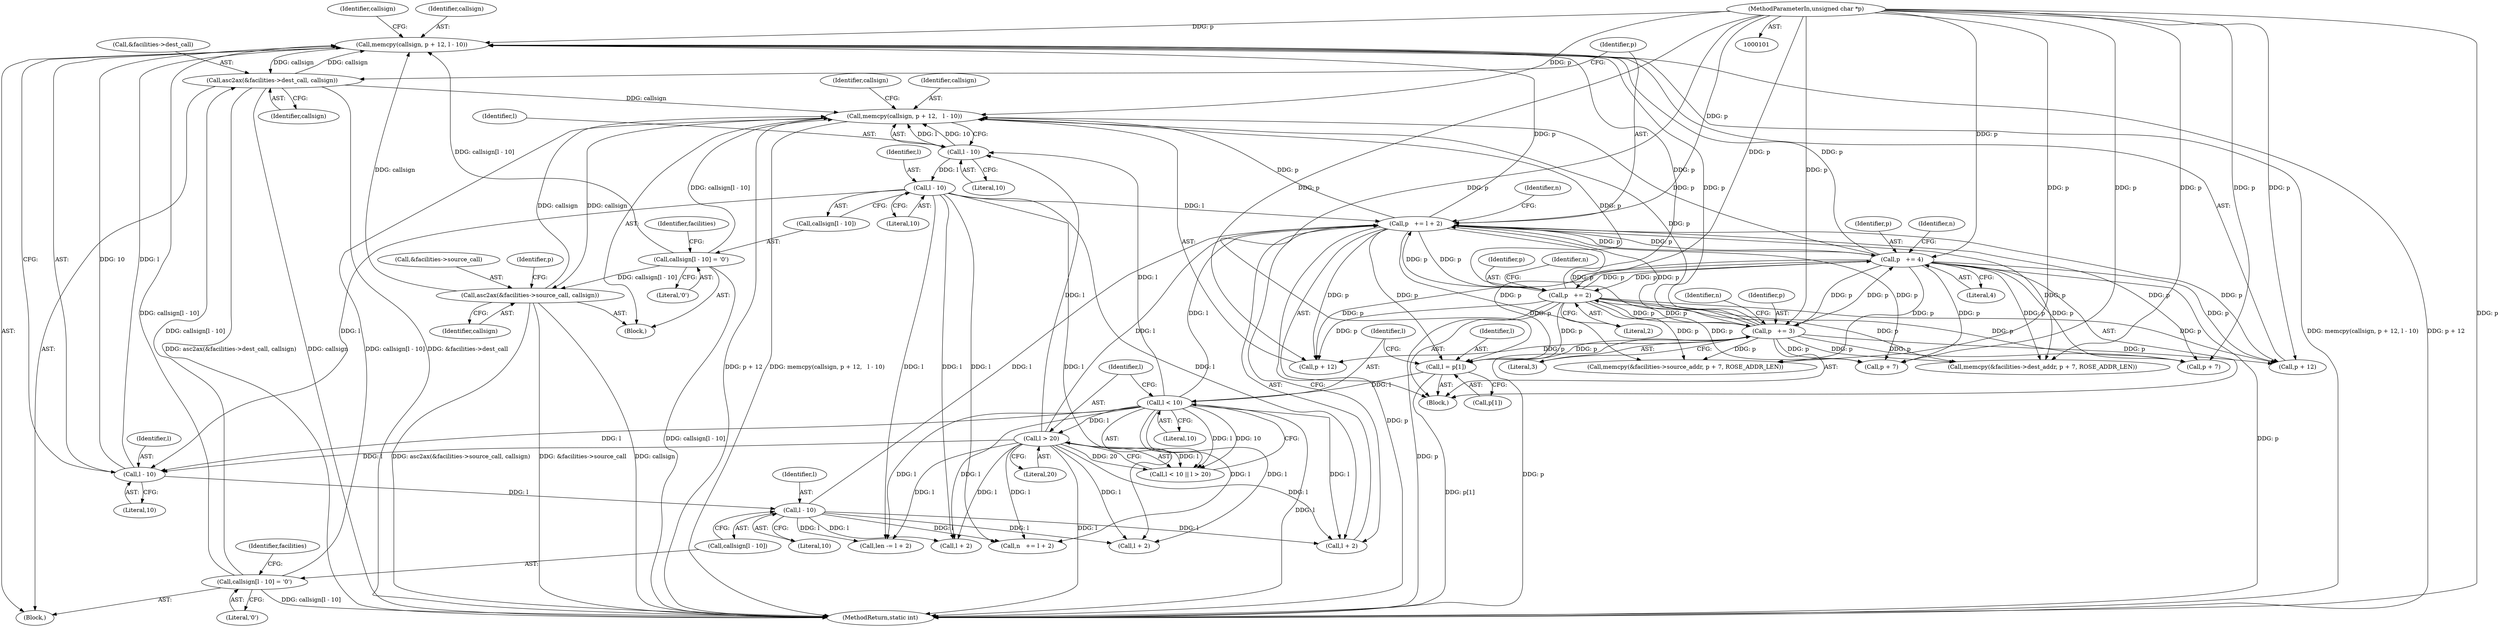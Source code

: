 digraph "0_linux_be20250c13f88375345ad99950190685eda51eb8@API" {
"1000221" [label="(Call,memcpy(callsign, p + 12, l - 10))"];
"1000193" [label="(Call,callsign[l - 10] = '\0')"];
"1000229" [label="(Call,callsign[l - 10] = '\0')"];
"1000200" [label="(Call,asc2ax(&facilities->source_call, callsign))"];
"1000185" [label="(Call,memcpy(callsign, p + 12,   l - 10))"];
"1000236" [label="(Call,asc2ax(&facilities->dest_call, callsign))"];
"1000221" [label="(Call,memcpy(callsign, p + 12, l - 10))"];
"1000102" [label="(MethodParameterIn,unsigned char *p)"];
"1000143" [label="(Call,p   += 4)"];
"1000121" [label="(Call,p   += 2)"];
"1000242" [label="(Call,p   += l + 2)"];
"1000232" [label="(Call,l - 10)"];
"1000226" [label="(Call,l - 10)"];
"1000196" [label="(Call,l - 10)"];
"1000190" [label="(Call,l - 10)"];
"1000161" [label="(Call,l < 10)"];
"1000154" [label="(Call,l = p[1])"];
"1000132" [label="(Call,p   += 3)"];
"1000164" [label="(Call,l > 20)"];
"1000147" [label="(Identifier,n)"];
"1000203" [label="(Identifier,facilities)"];
"1000136" [label="(Identifier,n)"];
"1000155" [label="(Identifier,l)"];
"1000193" [label="(Call,callsign[l - 10] = '\0')"];
"1000186" [label="(Identifier,callsign)"];
"1000248" [label="(Identifier,n)"];
"1000197" [label="(Identifier,l)"];
"1000232" [label="(Call,l - 10)"];
"1000176" [label="(Call,memcpy(&facilities->source_addr, p + 7, ROSE_ADDR_LEN))"];
"1000205" [label="(Identifier,callsign)"];
"1000190" [label="(Call,l - 10)"];
"1000162" [label="(Identifier,l)"];
"1000239" [label="(Identifier,facilities)"];
"1000191" [label="(Identifier,l)"];
"1000223" [label="(Call,p + 12)"];
"1000123" [label="(Literal,2)"];
"1000145" [label="(Literal,4)"];
"1000233" [label="(Identifier,l)"];
"1000134" [label="(Literal,3)"];
"1000252" [label="(Call,len -= l + 2)"];
"1000161" [label="(Call,l < 10)"];
"1000164" [label="(Call,l > 20)"];
"1000175" [label="(Block,)"];
"1000192" [label="(Literal,10)"];
"1000133" [label="(Identifier,p)"];
"1000143" [label="(Call,p   += 4)"];
"1000235" [label="(Literal,'\0')"];
"1000185" [label="(Call,memcpy(callsign, p + 12,   l - 10))"];
"1000194" [label="(Call,callsign[l - 10])"];
"1000187" [label="(Call,p + 12)"];
"1000243" [label="(Identifier,p)"];
"1000244" [label="(Call,l + 2)"];
"1000132" [label="(Call,p   += 3)"];
"1000229" [label="(Call,callsign[l - 10] = '\0')"];
"1000102" [label="(MethodParameterIn,unsigned char *p)"];
"1000237" [label="(Call,&facilities->dest_call)"];
"1000125" [label="(Identifier,n)"];
"1000222" [label="(Identifier,callsign)"];
"1000242" [label="(Call,p   += l + 2)"];
"1000198" [label="(Literal,10)"];
"1000160" [label="(Call,l < 10 || l > 20)"];
"1000201" [label="(Call,&facilities->source_call)"];
"1000221" [label="(Call,memcpy(callsign, p + 12, l - 10))"];
"1000166" [label="(Literal,20)"];
"1000200" [label="(Call,asc2ax(&facilities->source_call, callsign))"];
"1000144" [label="(Identifier,p)"];
"1000231" [label="(Identifier,callsign)"];
"1000241" [label="(Identifier,callsign)"];
"1000227" [label="(Identifier,l)"];
"1000199" [label="(Literal,'\0')"];
"1000163" [label="(Literal,10)"];
"1000165" [label="(Identifier,l)"];
"1000119" [label="(Block,)"];
"1000230" [label="(Call,callsign[l - 10])"];
"1000195" [label="(Identifier,callsign)"];
"1000212" [label="(Call,memcpy(&facilities->dest_addr, p + 7, ROSE_ADDR_LEN))"];
"1000254" [label="(Call,l + 2)"];
"1000228" [label="(Literal,10)"];
"1000234" [label="(Literal,10)"];
"1000217" [label="(Call,p + 7)"];
"1000249" [label="(Call,l + 2)"];
"1000211" [label="(Block,)"];
"1000209" [label="(Identifier,p)"];
"1000122" [label="(Identifier,p)"];
"1000181" [label="(Call,p + 7)"];
"1000156" [label="(Call,p[1])"];
"1000247" [label="(Call,n   += l + 2)"];
"1000121" [label="(Call,p   += 2)"];
"1000268" [label="(MethodReturn,static int)"];
"1000154" [label="(Call,l = p[1])"];
"1000226" [label="(Call,l - 10)"];
"1000236" [label="(Call,asc2ax(&facilities->dest_call, callsign))"];
"1000196" [label="(Call,l - 10)"];
"1000221" -> "1000211"  [label="AST: "];
"1000221" -> "1000226"  [label="CFG: "];
"1000222" -> "1000221"  [label="AST: "];
"1000223" -> "1000221"  [label="AST: "];
"1000226" -> "1000221"  [label="AST: "];
"1000231" -> "1000221"  [label="CFG: "];
"1000221" -> "1000268"  [label="DDG: memcpy(callsign, p + 12, l - 10)"];
"1000221" -> "1000268"  [label="DDG: p + 12"];
"1000193" -> "1000221"  [label="DDG: callsign[l - 10]"];
"1000229" -> "1000221"  [label="DDG: callsign[l - 10]"];
"1000200" -> "1000221"  [label="DDG: callsign"];
"1000236" -> "1000221"  [label="DDG: callsign"];
"1000102" -> "1000221"  [label="DDG: p"];
"1000143" -> "1000221"  [label="DDG: p"];
"1000121" -> "1000221"  [label="DDG: p"];
"1000242" -> "1000221"  [label="DDG: p"];
"1000132" -> "1000221"  [label="DDG: p"];
"1000226" -> "1000221"  [label="DDG: l"];
"1000226" -> "1000221"  [label="DDG: 10"];
"1000221" -> "1000236"  [label="DDG: callsign"];
"1000193" -> "1000175"  [label="AST: "];
"1000193" -> "1000199"  [label="CFG: "];
"1000194" -> "1000193"  [label="AST: "];
"1000199" -> "1000193"  [label="AST: "];
"1000203" -> "1000193"  [label="CFG: "];
"1000193" -> "1000268"  [label="DDG: callsign[l - 10]"];
"1000193" -> "1000185"  [label="DDG: callsign[l - 10]"];
"1000193" -> "1000200"  [label="DDG: callsign[l - 10]"];
"1000229" -> "1000211"  [label="AST: "];
"1000229" -> "1000235"  [label="CFG: "];
"1000230" -> "1000229"  [label="AST: "];
"1000235" -> "1000229"  [label="AST: "];
"1000239" -> "1000229"  [label="CFG: "];
"1000229" -> "1000268"  [label="DDG: callsign[l - 10]"];
"1000229" -> "1000185"  [label="DDG: callsign[l - 10]"];
"1000229" -> "1000236"  [label="DDG: callsign[l - 10]"];
"1000200" -> "1000175"  [label="AST: "];
"1000200" -> "1000205"  [label="CFG: "];
"1000201" -> "1000200"  [label="AST: "];
"1000205" -> "1000200"  [label="AST: "];
"1000209" -> "1000200"  [label="CFG: "];
"1000200" -> "1000268"  [label="DDG: asc2ax(&facilities->source_call, callsign)"];
"1000200" -> "1000268"  [label="DDG: callsign"];
"1000200" -> "1000268"  [label="DDG: &facilities->source_call"];
"1000200" -> "1000185"  [label="DDG: callsign"];
"1000185" -> "1000200"  [label="DDG: callsign"];
"1000185" -> "1000175"  [label="AST: "];
"1000185" -> "1000190"  [label="CFG: "];
"1000186" -> "1000185"  [label="AST: "];
"1000187" -> "1000185"  [label="AST: "];
"1000190" -> "1000185"  [label="AST: "];
"1000195" -> "1000185"  [label="CFG: "];
"1000185" -> "1000268"  [label="DDG: p + 12"];
"1000185" -> "1000268"  [label="DDG: memcpy(callsign, p + 12,   l - 10)"];
"1000236" -> "1000185"  [label="DDG: callsign"];
"1000102" -> "1000185"  [label="DDG: p"];
"1000143" -> "1000185"  [label="DDG: p"];
"1000121" -> "1000185"  [label="DDG: p"];
"1000242" -> "1000185"  [label="DDG: p"];
"1000132" -> "1000185"  [label="DDG: p"];
"1000190" -> "1000185"  [label="DDG: l"];
"1000190" -> "1000185"  [label="DDG: 10"];
"1000236" -> "1000211"  [label="AST: "];
"1000236" -> "1000241"  [label="CFG: "];
"1000237" -> "1000236"  [label="AST: "];
"1000241" -> "1000236"  [label="AST: "];
"1000243" -> "1000236"  [label="CFG: "];
"1000236" -> "1000268"  [label="DDG: &facilities->dest_call"];
"1000236" -> "1000268"  [label="DDG: asc2ax(&facilities->dest_call, callsign)"];
"1000236" -> "1000268"  [label="DDG: callsign"];
"1000102" -> "1000101"  [label="AST: "];
"1000102" -> "1000268"  [label="DDG: p"];
"1000102" -> "1000121"  [label="DDG: p"];
"1000102" -> "1000132"  [label="DDG: p"];
"1000102" -> "1000143"  [label="DDG: p"];
"1000102" -> "1000154"  [label="DDG: p"];
"1000102" -> "1000176"  [label="DDG: p"];
"1000102" -> "1000181"  [label="DDG: p"];
"1000102" -> "1000187"  [label="DDG: p"];
"1000102" -> "1000212"  [label="DDG: p"];
"1000102" -> "1000217"  [label="DDG: p"];
"1000102" -> "1000223"  [label="DDG: p"];
"1000102" -> "1000242"  [label="DDG: p"];
"1000143" -> "1000119"  [label="AST: "];
"1000143" -> "1000145"  [label="CFG: "];
"1000144" -> "1000143"  [label="AST: "];
"1000145" -> "1000143"  [label="AST: "];
"1000147" -> "1000143"  [label="CFG: "];
"1000143" -> "1000268"  [label="DDG: p"];
"1000143" -> "1000121"  [label="DDG: p"];
"1000143" -> "1000132"  [label="DDG: p"];
"1000121" -> "1000143"  [label="DDG: p"];
"1000242" -> "1000143"  [label="DDG: p"];
"1000132" -> "1000143"  [label="DDG: p"];
"1000143" -> "1000154"  [label="DDG: p"];
"1000143" -> "1000176"  [label="DDG: p"];
"1000143" -> "1000181"  [label="DDG: p"];
"1000143" -> "1000187"  [label="DDG: p"];
"1000143" -> "1000212"  [label="DDG: p"];
"1000143" -> "1000217"  [label="DDG: p"];
"1000143" -> "1000223"  [label="DDG: p"];
"1000143" -> "1000242"  [label="DDG: p"];
"1000121" -> "1000119"  [label="AST: "];
"1000121" -> "1000123"  [label="CFG: "];
"1000122" -> "1000121"  [label="AST: "];
"1000123" -> "1000121"  [label="AST: "];
"1000125" -> "1000121"  [label="CFG: "];
"1000121" -> "1000268"  [label="DDG: p"];
"1000242" -> "1000121"  [label="DDG: p"];
"1000132" -> "1000121"  [label="DDG: p"];
"1000121" -> "1000132"  [label="DDG: p"];
"1000121" -> "1000154"  [label="DDG: p"];
"1000121" -> "1000176"  [label="DDG: p"];
"1000121" -> "1000181"  [label="DDG: p"];
"1000121" -> "1000187"  [label="DDG: p"];
"1000121" -> "1000212"  [label="DDG: p"];
"1000121" -> "1000217"  [label="DDG: p"];
"1000121" -> "1000223"  [label="DDG: p"];
"1000121" -> "1000242"  [label="DDG: p"];
"1000242" -> "1000119"  [label="AST: "];
"1000242" -> "1000244"  [label="CFG: "];
"1000243" -> "1000242"  [label="AST: "];
"1000244" -> "1000242"  [label="AST: "];
"1000248" -> "1000242"  [label="CFG: "];
"1000242" -> "1000268"  [label="DDG: p"];
"1000242" -> "1000132"  [label="DDG: p"];
"1000242" -> "1000154"  [label="DDG: p"];
"1000242" -> "1000176"  [label="DDG: p"];
"1000242" -> "1000181"  [label="DDG: p"];
"1000242" -> "1000187"  [label="DDG: p"];
"1000242" -> "1000212"  [label="DDG: p"];
"1000242" -> "1000217"  [label="DDG: p"];
"1000242" -> "1000223"  [label="DDG: p"];
"1000232" -> "1000242"  [label="DDG: l"];
"1000196" -> "1000242"  [label="DDG: l"];
"1000161" -> "1000242"  [label="DDG: l"];
"1000164" -> "1000242"  [label="DDG: l"];
"1000132" -> "1000242"  [label="DDG: p"];
"1000232" -> "1000230"  [label="AST: "];
"1000232" -> "1000234"  [label="CFG: "];
"1000233" -> "1000232"  [label="AST: "];
"1000234" -> "1000232"  [label="AST: "];
"1000230" -> "1000232"  [label="CFG: "];
"1000226" -> "1000232"  [label="DDG: l"];
"1000232" -> "1000244"  [label="DDG: l"];
"1000232" -> "1000247"  [label="DDG: l"];
"1000232" -> "1000249"  [label="DDG: l"];
"1000232" -> "1000252"  [label="DDG: l"];
"1000232" -> "1000254"  [label="DDG: l"];
"1000226" -> "1000228"  [label="CFG: "];
"1000227" -> "1000226"  [label="AST: "];
"1000228" -> "1000226"  [label="AST: "];
"1000196" -> "1000226"  [label="DDG: l"];
"1000161" -> "1000226"  [label="DDG: l"];
"1000164" -> "1000226"  [label="DDG: l"];
"1000196" -> "1000194"  [label="AST: "];
"1000196" -> "1000198"  [label="CFG: "];
"1000197" -> "1000196"  [label="AST: "];
"1000198" -> "1000196"  [label="AST: "];
"1000194" -> "1000196"  [label="CFG: "];
"1000190" -> "1000196"  [label="DDG: l"];
"1000196" -> "1000244"  [label="DDG: l"];
"1000196" -> "1000247"  [label="DDG: l"];
"1000196" -> "1000249"  [label="DDG: l"];
"1000196" -> "1000252"  [label="DDG: l"];
"1000196" -> "1000254"  [label="DDG: l"];
"1000190" -> "1000192"  [label="CFG: "];
"1000191" -> "1000190"  [label="AST: "];
"1000192" -> "1000190"  [label="AST: "];
"1000161" -> "1000190"  [label="DDG: l"];
"1000164" -> "1000190"  [label="DDG: l"];
"1000161" -> "1000160"  [label="AST: "];
"1000161" -> "1000163"  [label="CFG: "];
"1000162" -> "1000161"  [label="AST: "];
"1000163" -> "1000161"  [label="AST: "];
"1000165" -> "1000161"  [label="CFG: "];
"1000160" -> "1000161"  [label="CFG: "];
"1000161" -> "1000268"  [label="DDG: l"];
"1000161" -> "1000160"  [label="DDG: l"];
"1000161" -> "1000160"  [label="DDG: 10"];
"1000154" -> "1000161"  [label="DDG: l"];
"1000161" -> "1000164"  [label="DDG: l"];
"1000161" -> "1000244"  [label="DDG: l"];
"1000161" -> "1000247"  [label="DDG: l"];
"1000161" -> "1000249"  [label="DDG: l"];
"1000161" -> "1000252"  [label="DDG: l"];
"1000161" -> "1000254"  [label="DDG: l"];
"1000154" -> "1000119"  [label="AST: "];
"1000154" -> "1000156"  [label="CFG: "];
"1000155" -> "1000154"  [label="AST: "];
"1000156" -> "1000154"  [label="AST: "];
"1000162" -> "1000154"  [label="CFG: "];
"1000154" -> "1000268"  [label="DDG: p[1]"];
"1000132" -> "1000154"  [label="DDG: p"];
"1000132" -> "1000119"  [label="AST: "];
"1000132" -> "1000134"  [label="CFG: "];
"1000133" -> "1000132"  [label="AST: "];
"1000134" -> "1000132"  [label="AST: "];
"1000136" -> "1000132"  [label="CFG: "];
"1000132" -> "1000268"  [label="DDG: p"];
"1000132" -> "1000176"  [label="DDG: p"];
"1000132" -> "1000181"  [label="DDG: p"];
"1000132" -> "1000187"  [label="DDG: p"];
"1000132" -> "1000212"  [label="DDG: p"];
"1000132" -> "1000217"  [label="DDG: p"];
"1000132" -> "1000223"  [label="DDG: p"];
"1000164" -> "1000160"  [label="AST: "];
"1000164" -> "1000166"  [label="CFG: "];
"1000165" -> "1000164"  [label="AST: "];
"1000166" -> "1000164"  [label="AST: "];
"1000160" -> "1000164"  [label="CFG: "];
"1000164" -> "1000268"  [label="DDG: l"];
"1000164" -> "1000160"  [label="DDG: l"];
"1000164" -> "1000160"  [label="DDG: 20"];
"1000164" -> "1000244"  [label="DDG: l"];
"1000164" -> "1000247"  [label="DDG: l"];
"1000164" -> "1000249"  [label="DDG: l"];
"1000164" -> "1000252"  [label="DDG: l"];
"1000164" -> "1000254"  [label="DDG: l"];
}
